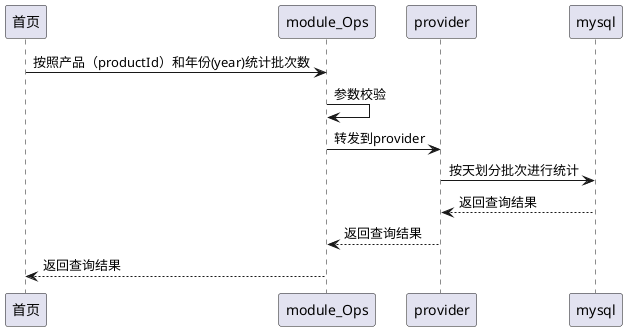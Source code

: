 @startuml
首页 -> module_Ops: 按照产品（productId）和年份(year)统计批次数
module_Ops -> module_Ops: 参数校验
module_Ops -> provider: 转发到provider
provider -> mysql: 按天划分批次进行统计
mysql --> provider: 返回查询结果
provider --> module_Ops: 返回查询结果
module_Ops --> 首页: 返回查询结果
@enduml